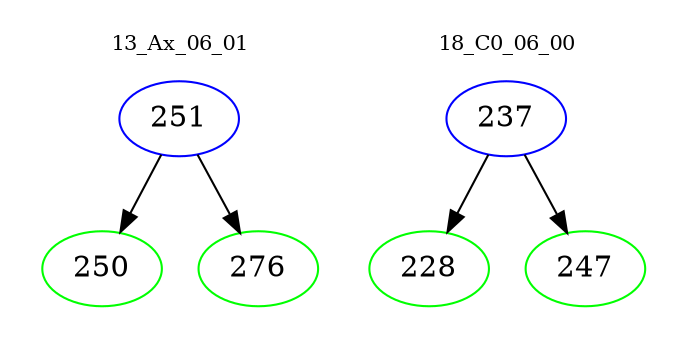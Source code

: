 digraph{
subgraph cluster_0 {
color = white
label = "13_Ax_06_01";
fontsize=10;
T0_251 [label="251", color="blue"]
T0_251 -> T0_250 [color="black"]
T0_250 [label="250", color="green"]
T0_251 -> T0_276 [color="black"]
T0_276 [label="276", color="green"]
}
subgraph cluster_1 {
color = white
label = "18_C0_06_00";
fontsize=10;
T1_237 [label="237", color="blue"]
T1_237 -> T1_228 [color="black"]
T1_228 [label="228", color="green"]
T1_237 -> T1_247 [color="black"]
T1_247 [label="247", color="green"]
}
}
